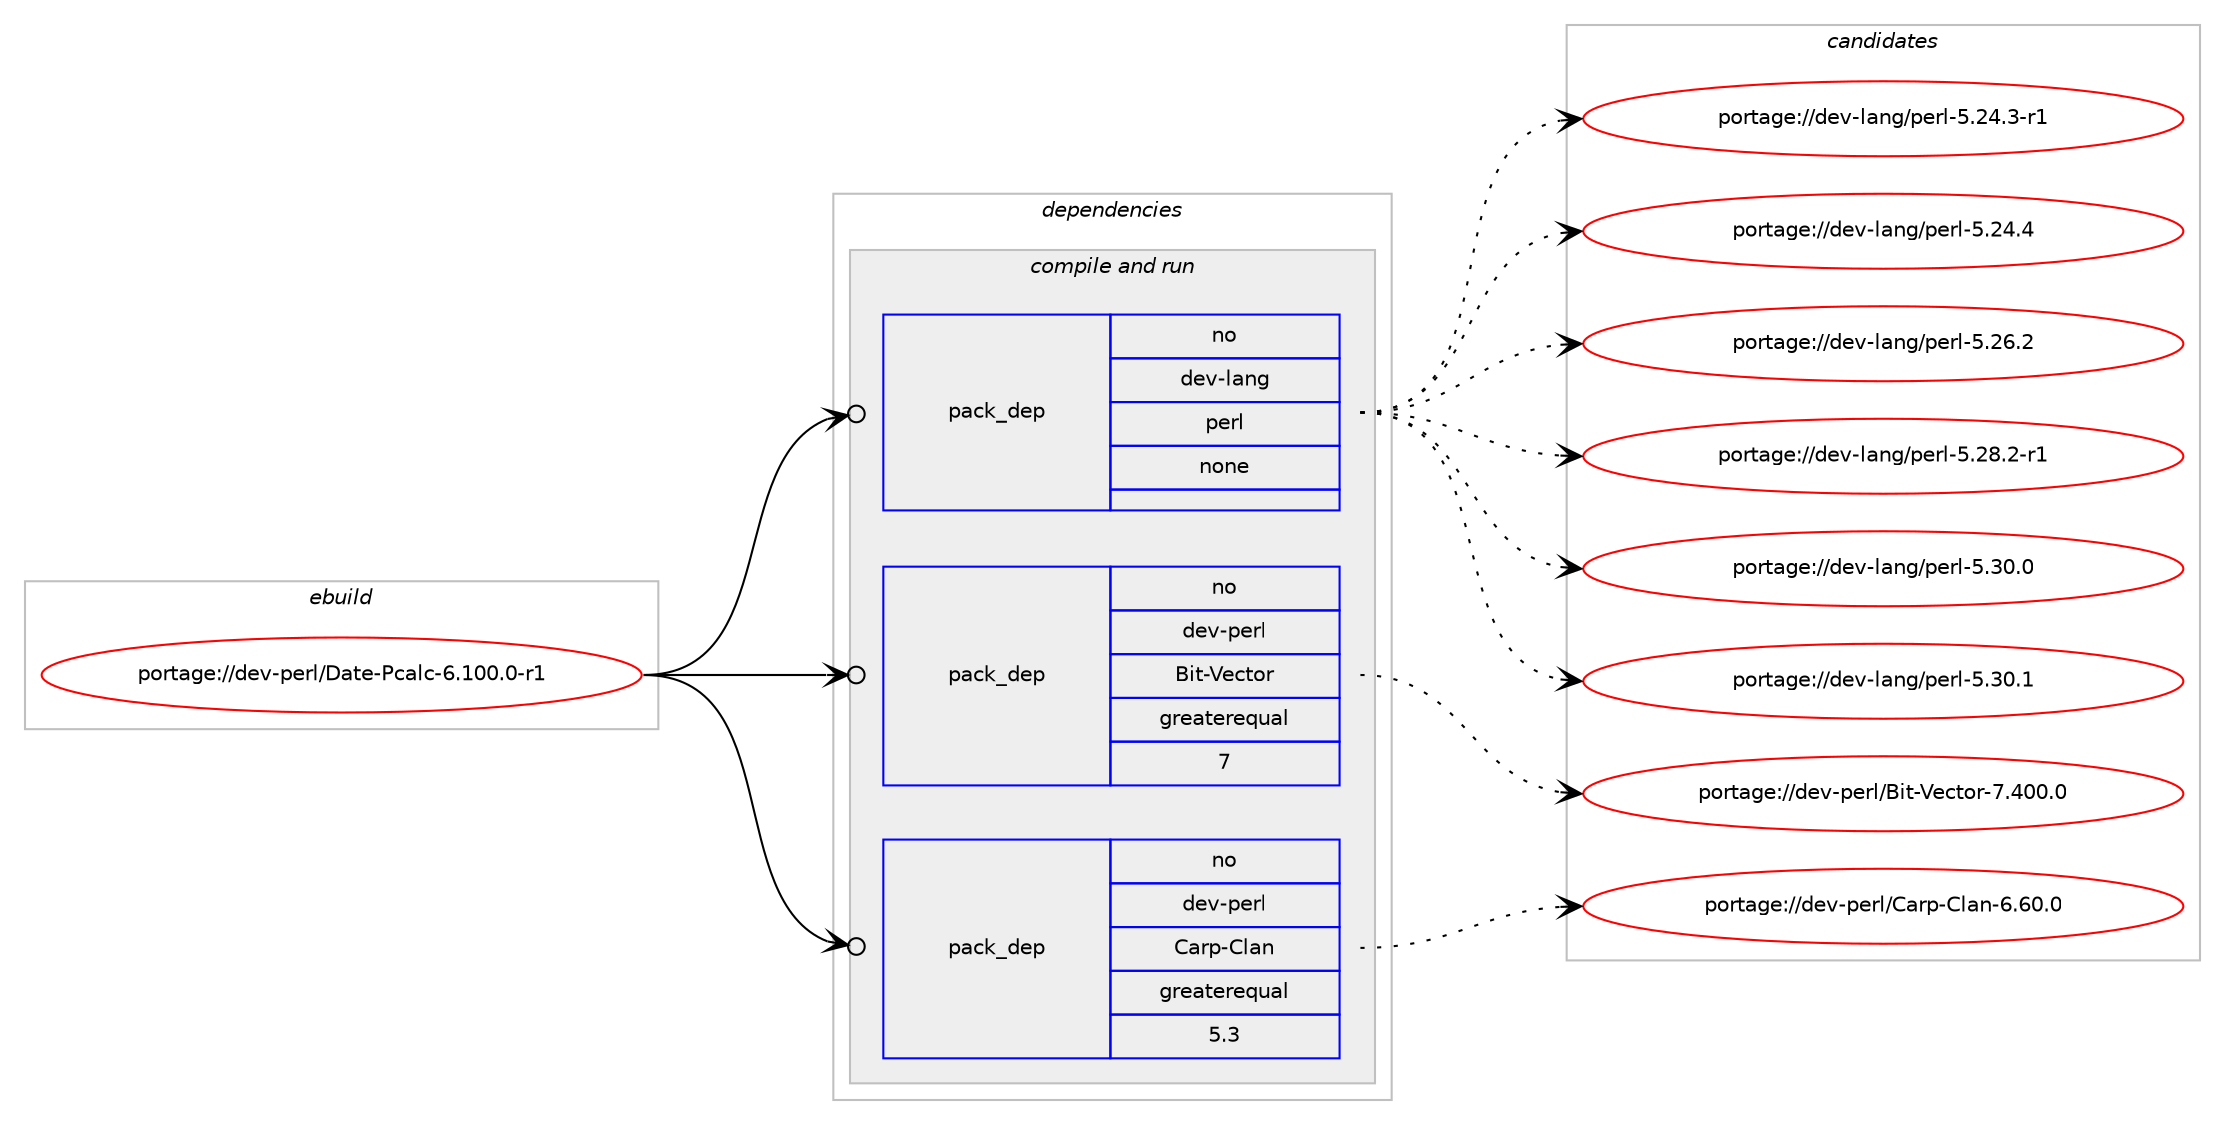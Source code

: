 digraph prolog {

# *************
# Graph options
# *************

newrank=true;
concentrate=true;
compound=true;
graph [rankdir=LR,fontname=Helvetica,fontsize=10,ranksep=1.5];#, ranksep=2.5, nodesep=0.2];
edge  [arrowhead=vee];
node  [fontname=Helvetica,fontsize=10];

# **********
# The ebuild
# **********

subgraph cluster_leftcol {
color=gray;
rank=same;
label=<<i>ebuild</i>>;
id [label="portage://dev-perl/Date-Pcalc-6.100.0-r1", color=red, width=4, href="../dev-perl/Date-Pcalc-6.100.0-r1.svg"];
}

# ****************
# The dependencies
# ****************

subgraph cluster_midcol {
color=gray;
label=<<i>dependencies</i>>;
subgraph cluster_compile {
fillcolor="#eeeeee";
style=filled;
label=<<i>compile</i>>;
}
subgraph cluster_compileandrun {
fillcolor="#eeeeee";
style=filled;
label=<<i>compile and run</i>>;
subgraph pack85084 {
dependency111062 [label=<<TABLE BORDER="0" CELLBORDER="1" CELLSPACING="0" CELLPADDING="4" WIDTH="220"><TR><TD ROWSPAN="6" CELLPADDING="30">pack_dep</TD></TR><TR><TD WIDTH="110">no</TD></TR><TR><TD>dev-lang</TD></TR><TR><TD>perl</TD></TR><TR><TD>none</TD></TR><TR><TD></TD></TR></TABLE>>, shape=none, color=blue];
}
id:e -> dependency111062:w [weight=20,style="solid",arrowhead="odotvee"];
subgraph pack85085 {
dependency111063 [label=<<TABLE BORDER="0" CELLBORDER="1" CELLSPACING="0" CELLPADDING="4" WIDTH="220"><TR><TD ROWSPAN="6" CELLPADDING="30">pack_dep</TD></TR><TR><TD WIDTH="110">no</TD></TR><TR><TD>dev-perl</TD></TR><TR><TD>Bit-Vector</TD></TR><TR><TD>greaterequal</TD></TR><TR><TD>7</TD></TR></TABLE>>, shape=none, color=blue];
}
id:e -> dependency111063:w [weight=20,style="solid",arrowhead="odotvee"];
subgraph pack85086 {
dependency111064 [label=<<TABLE BORDER="0" CELLBORDER="1" CELLSPACING="0" CELLPADDING="4" WIDTH="220"><TR><TD ROWSPAN="6" CELLPADDING="30">pack_dep</TD></TR><TR><TD WIDTH="110">no</TD></TR><TR><TD>dev-perl</TD></TR><TR><TD>Carp-Clan</TD></TR><TR><TD>greaterequal</TD></TR><TR><TD>5.3</TD></TR></TABLE>>, shape=none, color=blue];
}
id:e -> dependency111064:w [weight=20,style="solid",arrowhead="odotvee"];
}
subgraph cluster_run {
fillcolor="#eeeeee";
style=filled;
label=<<i>run</i>>;
}
}

# **************
# The candidates
# **************

subgraph cluster_choices {
rank=same;
color=gray;
label=<<i>candidates</i>>;

subgraph choice85084 {
color=black;
nodesep=1;
choiceportage100101118451089711010347112101114108455346505246514511449 [label="portage://dev-lang/perl-5.24.3-r1", color=red, width=4,href="../dev-lang/perl-5.24.3-r1.svg"];
choiceportage10010111845108971101034711210111410845534650524652 [label="portage://dev-lang/perl-5.24.4", color=red, width=4,href="../dev-lang/perl-5.24.4.svg"];
choiceportage10010111845108971101034711210111410845534650544650 [label="portage://dev-lang/perl-5.26.2", color=red, width=4,href="../dev-lang/perl-5.26.2.svg"];
choiceportage100101118451089711010347112101114108455346505646504511449 [label="portage://dev-lang/perl-5.28.2-r1", color=red, width=4,href="../dev-lang/perl-5.28.2-r1.svg"];
choiceportage10010111845108971101034711210111410845534651484648 [label="portage://dev-lang/perl-5.30.0", color=red, width=4,href="../dev-lang/perl-5.30.0.svg"];
choiceportage10010111845108971101034711210111410845534651484649 [label="portage://dev-lang/perl-5.30.1", color=red, width=4,href="../dev-lang/perl-5.30.1.svg"];
dependency111062:e -> choiceportage100101118451089711010347112101114108455346505246514511449:w [style=dotted,weight="100"];
dependency111062:e -> choiceportage10010111845108971101034711210111410845534650524652:w [style=dotted,weight="100"];
dependency111062:e -> choiceportage10010111845108971101034711210111410845534650544650:w [style=dotted,weight="100"];
dependency111062:e -> choiceportage100101118451089711010347112101114108455346505646504511449:w [style=dotted,weight="100"];
dependency111062:e -> choiceportage10010111845108971101034711210111410845534651484648:w [style=dotted,weight="100"];
dependency111062:e -> choiceportage10010111845108971101034711210111410845534651484649:w [style=dotted,weight="100"];
}
subgraph choice85085 {
color=black;
nodesep=1;
choiceportage1001011184511210111410847661051164586101991161111144555465248484648 [label="portage://dev-perl/Bit-Vector-7.400.0", color=red, width=4,href="../dev-perl/Bit-Vector-7.400.0.svg"];
dependency111063:e -> choiceportage1001011184511210111410847661051164586101991161111144555465248484648:w [style=dotted,weight="100"];
}
subgraph choice85086 {
color=black;
nodesep=1;
choiceportage1001011184511210111410847679711411245671089711045544654484648 [label="portage://dev-perl/Carp-Clan-6.60.0", color=red, width=4,href="../dev-perl/Carp-Clan-6.60.0.svg"];
dependency111064:e -> choiceportage1001011184511210111410847679711411245671089711045544654484648:w [style=dotted,weight="100"];
}
}

}
